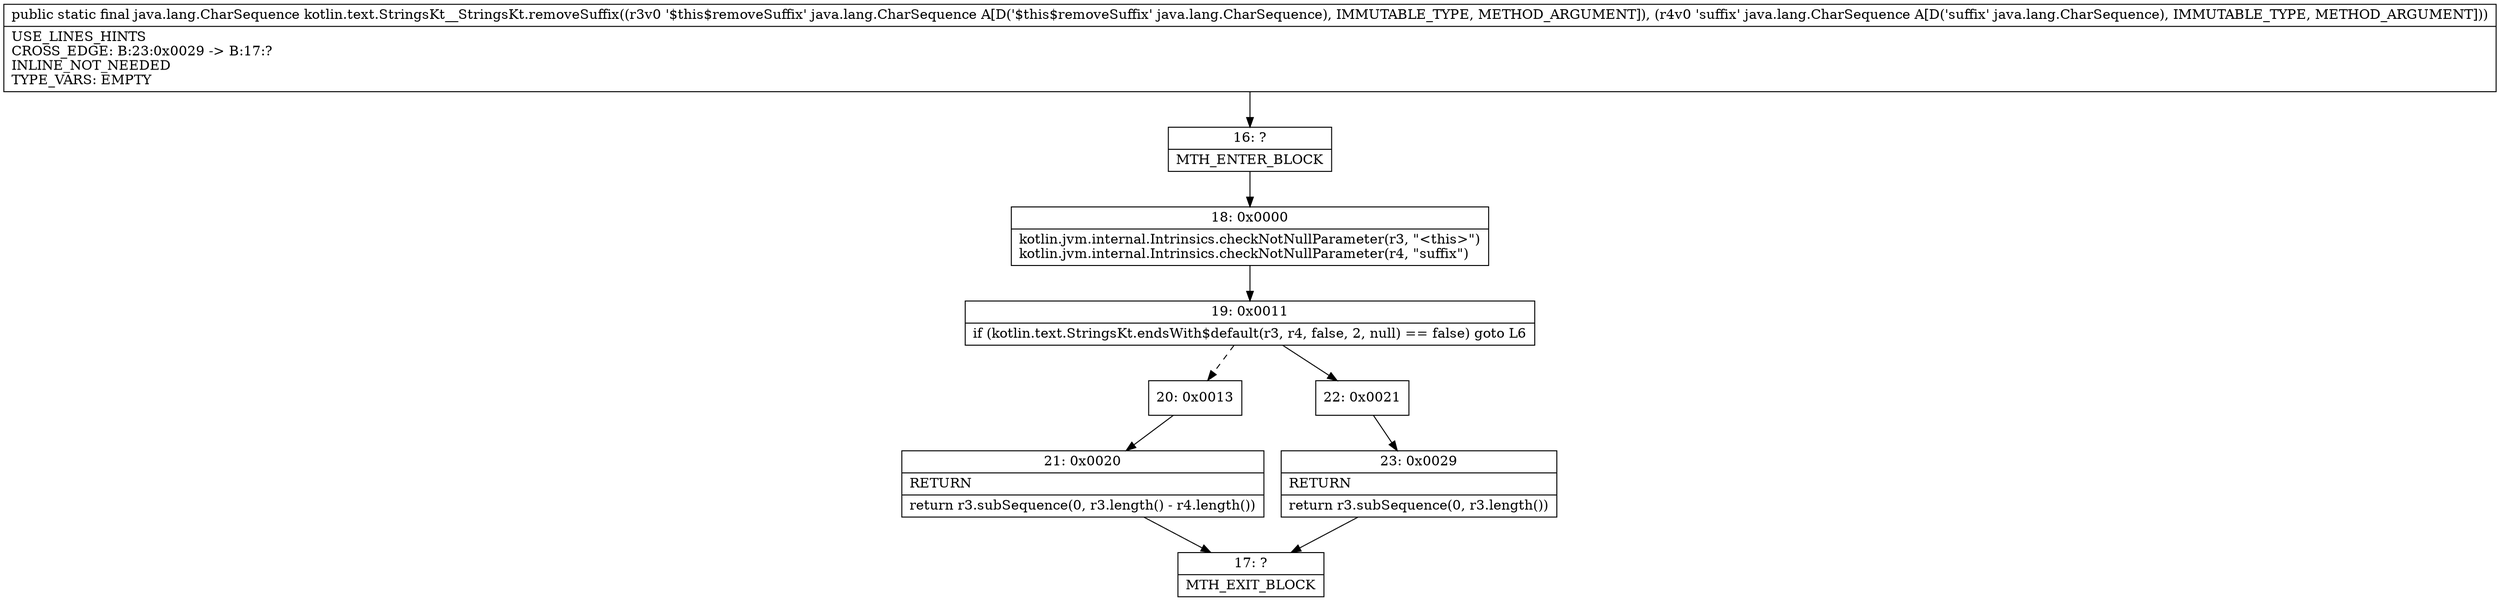 digraph "CFG forkotlin.text.StringsKt__StringsKt.removeSuffix(Ljava\/lang\/CharSequence;Ljava\/lang\/CharSequence;)Ljava\/lang\/CharSequence;" {
Node_16 [shape=record,label="{16\:\ ?|MTH_ENTER_BLOCK\l}"];
Node_18 [shape=record,label="{18\:\ 0x0000|kotlin.jvm.internal.Intrinsics.checkNotNullParameter(r3, \"\<this\>\")\lkotlin.jvm.internal.Intrinsics.checkNotNullParameter(r4, \"suffix\")\l}"];
Node_19 [shape=record,label="{19\:\ 0x0011|if (kotlin.text.StringsKt.endsWith$default(r3, r4, false, 2, null) == false) goto L6\l}"];
Node_20 [shape=record,label="{20\:\ 0x0013}"];
Node_21 [shape=record,label="{21\:\ 0x0020|RETURN\l|return r3.subSequence(0, r3.length() \- r4.length())\l}"];
Node_17 [shape=record,label="{17\:\ ?|MTH_EXIT_BLOCK\l}"];
Node_22 [shape=record,label="{22\:\ 0x0021}"];
Node_23 [shape=record,label="{23\:\ 0x0029|RETURN\l|return r3.subSequence(0, r3.length())\l}"];
MethodNode[shape=record,label="{public static final java.lang.CharSequence kotlin.text.StringsKt__StringsKt.removeSuffix((r3v0 '$this$removeSuffix' java.lang.CharSequence A[D('$this$removeSuffix' java.lang.CharSequence), IMMUTABLE_TYPE, METHOD_ARGUMENT]), (r4v0 'suffix' java.lang.CharSequence A[D('suffix' java.lang.CharSequence), IMMUTABLE_TYPE, METHOD_ARGUMENT]))  | USE_LINES_HINTS\lCROSS_EDGE: B:23:0x0029 \-\> B:17:?\lINLINE_NOT_NEEDED\lTYPE_VARS: EMPTY\l}"];
MethodNode -> Node_16;Node_16 -> Node_18;
Node_18 -> Node_19;
Node_19 -> Node_20[style=dashed];
Node_19 -> Node_22;
Node_20 -> Node_21;
Node_21 -> Node_17;
Node_22 -> Node_23;
Node_23 -> Node_17;
}

